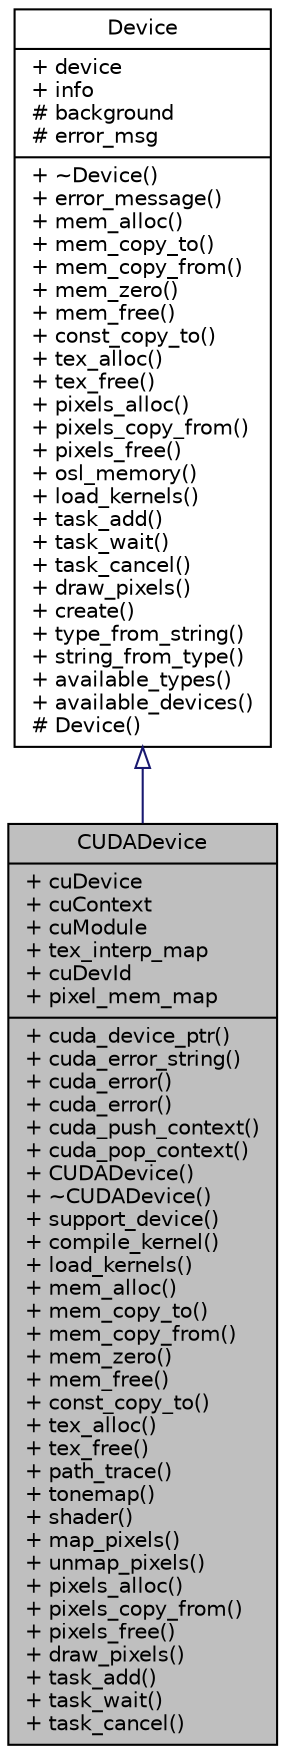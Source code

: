 digraph G
{
  edge [fontname="Helvetica",fontsize="10",labelfontname="Helvetica",labelfontsize="10"];
  node [fontname="Helvetica",fontsize="10",shape=record];
  Node1 [label="{CUDADevice\n|+ cuDevice\l+ cuContext\l+ cuModule\l+ tex_interp_map\l+ cuDevId\l+ pixel_mem_map\l|+ cuda_device_ptr()\l+ cuda_error_string()\l+ cuda_error()\l+ cuda_error()\l+ cuda_push_context()\l+ cuda_pop_context()\l+ CUDADevice()\l+ ~CUDADevice()\l+ support_device()\l+ compile_kernel()\l+ load_kernels()\l+ mem_alloc()\l+ mem_copy_to()\l+ mem_copy_from()\l+ mem_zero()\l+ mem_free()\l+ const_copy_to()\l+ tex_alloc()\l+ tex_free()\l+ path_trace()\l+ tonemap()\l+ shader()\l+ map_pixels()\l+ unmap_pixels()\l+ pixels_alloc()\l+ pixels_copy_from()\l+ pixels_free()\l+ draw_pixels()\l+ task_add()\l+ task_wait()\l+ task_cancel()\l}",height=0.2,width=0.4,color="black", fillcolor="grey75", style="filled" fontcolor="black"];
  Node2 -> Node1 [dir=back,color="midnightblue",fontsize="10",style="solid",arrowtail="empty",fontname="Helvetica"];
  Node2 [label="{Device\n|+ device\l+ info\l# background\l# error_msg\l|+ ~Device()\l+ error_message()\l+ mem_alloc()\l+ mem_copy_to()\l+ mem_copy_from()\l+ mem_zero()\l+ mem_free()\l+ const_copy_to()\l+ tex_alloc()\l+ tex_free()\l+ pixels_alloc()\l+ pixels_copy_from()\l+ pixels_free()\l+ osl_memory()\l+ load_kernels()\l+ task_add()\l+ task_wait()\l+ task_cancel()\l+ draw_pixels()\l+ create()\l+ type_from_string()\l+ string_from_type()\l+ available_types()\l+ available_devices()\l# Device()\l}",height=0.2,width=0.4,color="black", fillcolor="white", style="filled",URL="$da/da1/structDevice.html"];
}
